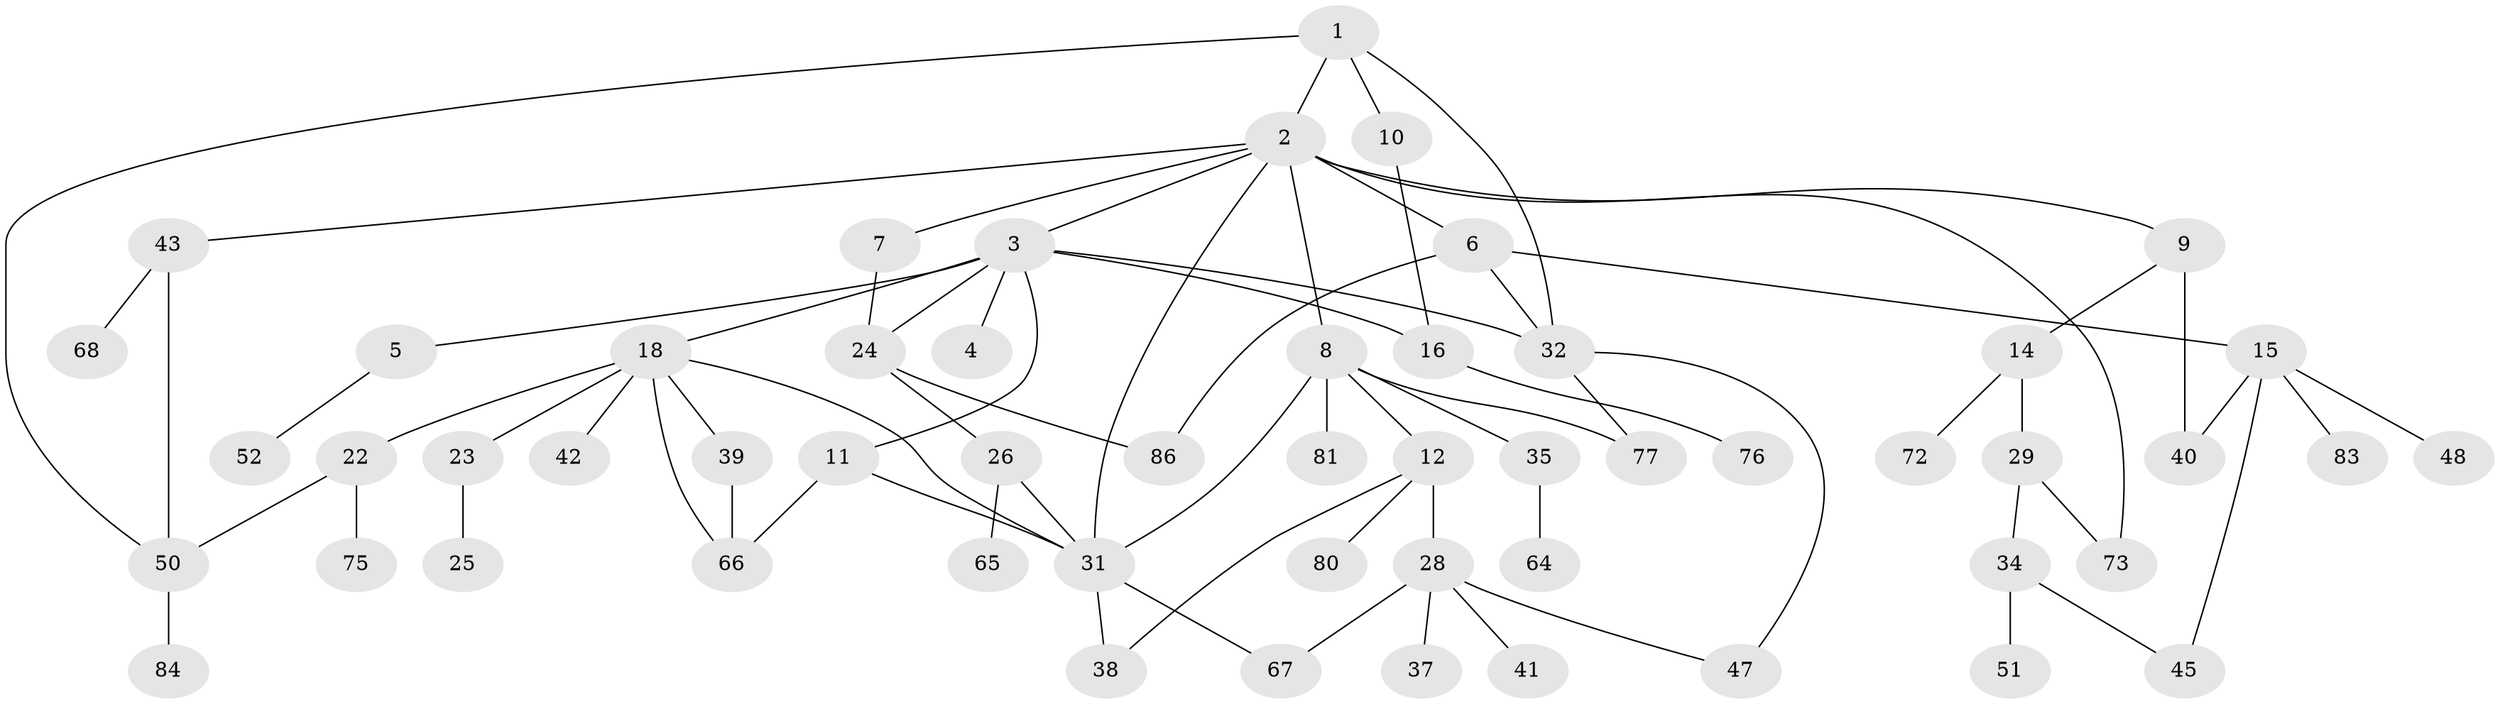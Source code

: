 // original degree distribution, {5: 0.08045977011494253, 10: 0.011494252873563218, 7: 0.011494252873563218, 1: 0.27586206896551724, 3: 0.1839080459770115, 4: 0.08045977011494253, 2: 0.3563218390804598}
// Generated by graph-tools (version 1.1) at 2025/10/02/27/25 16:10:54]
// undirected, 55 vertices, 74 edges
graph export_dot {
graph [start="1"]
  node [color=gray90,style=filled];
  1 [super="+55"];
  2 [super="+17"];
  3 [super="+13"];
  4;
  5 [super="+30"];
  6 [super="+49"];
  7;
  8 [super="+21"];
  9 [super="+20"];
  10 [super="+61"];
  11 [super="+74"];
  12 [super="+70"];
  14 [super="+27"];
  15 [super="+59"];
  16;
  18 [super="+19"];
  22 [super="+62"];
  23;
  24 [super="+53"];
  25 [super="+63"];
  26;
  28 [super="+33"];
  29 [super="+56"];
  31 [super="+57"];
  32 [super="+36"];
  34 [super="+44"];
  35;
  37 [super="+71"];
  38 [super="+69"];
  39;
  40 [super="+46"];
  41 [super="+82"];
  42 [super="+58"];
  43;
  45 [super="+54"];
  47 [super="+78"];
  48;
  50 [super="+60"];
  51;
  52;
  64;
  65;
  66 [super="+79"];
  67;
  68;
  72;
  73 [super="+85"];
  75;
  76 [super="+87"];
  77;
  80;
  81;
  83;
  84;
  86;
  1 -- 2;
  1 -- 10;
  1 -- 50;
  1 -- 32;
  2 -- 3;
  2 -- 6;
  2 -- 7;
  2 -- 8;
  2 -- 9;
  2 -- 43;
  2 -- 31;
  2 -- 73;
  3 -- 4;
  3 -- 5;
  3 -- 11;
  3 -- 16;
  3 -- 18;
  3 -- 24;
  3 -- 32;
  5 -- 52;
  6 -- 15;
  6 -- 86;
  6 -- 32;
  7 -- 24;
  8 -- 12;
  8 -- 81;
  8 -- 77;
  8 -- 35;
  8 -- 31;
  9 -- 14;
  9 -- 40 [weight=2];
  10 -- 16;
  11 -- 31;
  11 -- 66;
  12 -- 28;
  12 -- 38;
  12 -- 80;
  14 -- 29;
  14 -- 72;
  15 -- 45;
  15 -- 48;
  15 -- 83;
  15 -- 40;
  16 -- 76;
  18 -- 22;
  18 -- 23;
  18 -- 31;
  18 -- 42;
  18 -- 66;
  18 -- 39;
  22 -- 50;
  22 -- 75;
  23 -- 25;
  24 -- 26;
  24 -- 86;
  26 -- 65;
  26 -- 31;
  28 -- 37;
  28 -- 67;
  28 -- 41;
  28 -- 47;
  29 -- 34;
  29 -- 73;
  31 -- 67;
  31 -- 38;
  32 -- 77;
  32 -- 47;
  34 -- 51;
  34 -- 45;
  35 -- 64;
  39 -- 66;
  43 -- 50;
  43 -- 68;
  50 -- 84;
}
